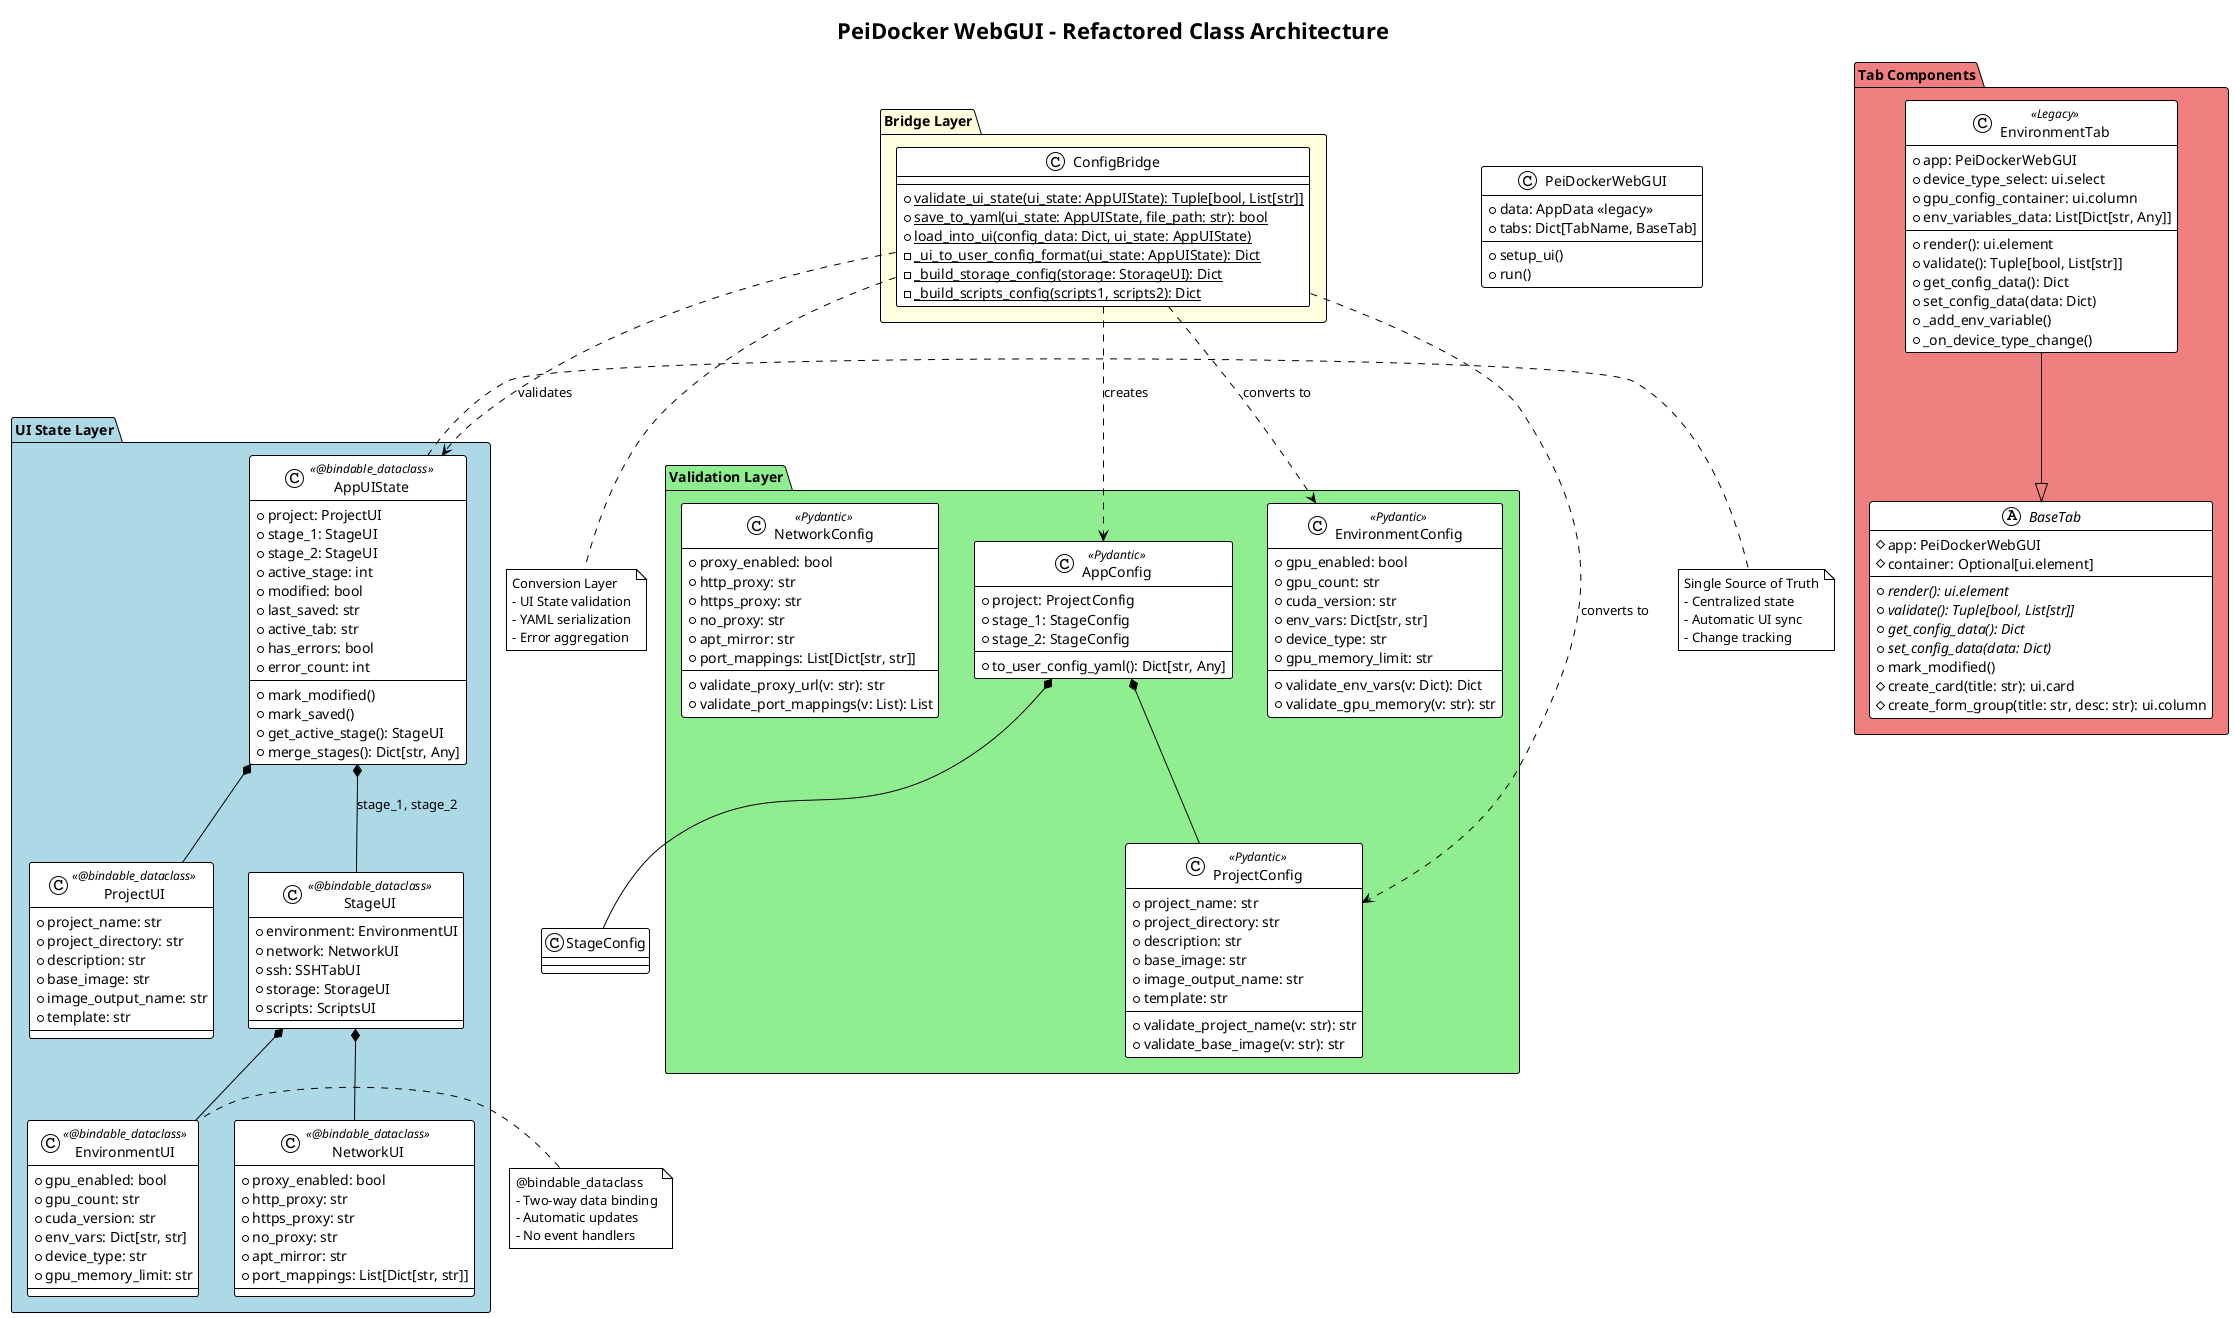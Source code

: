 @startuml PeiDocker-WebGUI-Class-Diagram
!theme plain
title PeiDocker WebGUI - Refactored Class Architecture

' UI State Models (Bindable Dataclasses)
package "UI State Layer" #LightBlue {
    class AppUIState <<@bindable_dataclass>> {
        +project: ProjectUI
        +stage_1: StageUI
        +stage_2: StageUI
        +active_stage: int
        +modified: bool
        +last_saved: str
        +active_tab: str
        +has_errors: bool
        +error_count: int
        --
        +mark_modified()
        +mark_saved()
        +get_active_stage(): StageUI
        +merge_stages(): Dict[str, Any]
    }
    
    class ProjectUI <<@bindable_dataclass>> {
        +project_name: str
        +project_directory: str
        +description: str
        +base_image: str
        +image_output_name: str
        +template: str
    }
    
    class StageUI <<@bindable_dataclass>> {
        +environment: EnvironmentUI
        +network: NetworkUI
        +ssh: SSHTabUI
        +storage: StorageUI
        +scripts: ScriptsUI
    }
    
    class EnvironmentUI <<@bindable_dataclass>> {
        +gpu_enabled: bool
        +gpu_count: str
        +cuda_version: str
        +env_vars: Dict[str, str]
        +device_type: str
        +gpu_memory_limit: str
    }
    
    class NetworkUI <<@bindable_dataclass>> {
        +proxy_enabled: bool
        +http_proxy: str
        +https_proxy: str
        +no_proxy: str
        +apt_mirror: str
        +port_mappings: List[Dict[str, str]]
    }
}

' Validation Models (Pydantic)
package "Validation Layer" #LightGreen {
    class AppConfig <<Pydantic>> {
        +project: ProjectConfig
        +stage_1: StageConfig
        +stage_2: StageConfig
        --
        +to_user_config_yaml(): Dict[str, Any]
    }
    
    class ProjectConfig <<Pydantic>> {
        +project_name: str
        +project_directory: str
        +description: str
        +base_image: str
        +image_output_name: str
        +template: str
        --
        +validate_project_name(v: str): str
        +validate_base_image(v: str): str
    }
    
    class EnvironmentConfig <<Pydantic>> {
        +gpu_enabled: bool
        +gpu_count: str
        +cuda_version: str
        +env_vars: Dict[str, str]
        +device_type: str
        +gpu_memory_limit: str
        --
        +validate_env_vars(v: Dict): Dict
        +validate_gpu_memory(v: str): str
    }
    
    class NetworkConfig <<Pydantic>> {
        +proxy_enabled: bool
        +http_proxy: str
        +https_proxy: str
        +no_proxy: str
        +apt_mirror: str
        +port_mappings: List[Dict[str, str]]
        --
        +validate_proxy_url(v: str): str
        +validate_port_mappings(v: List): List
    }
}

' Bridge Layer
package "Bridge Layer" #LightYellow {
    class ConfigBridge {
        --
        +{static} validate_ui_state(ui_state: AppUIState): Tuple[bool, List[str]]
        +{static} save_to_yaml(ui_state: AppUIState, file_path: str): bool
        +{static} load_into_ui(config_data: Dict, ui_state: AppUIState)
        -{static} _ui_to_user_config_format(ui_state: AppUIState): Dict
        -{static} _build_storage_config(storage: StorageUI): Dict
        -{static} _build_scripts_config(scripts1, scripts2): Dict
    }
}

' Tab Components
package "Tab Components" #LightCoral {
    abstract class BaseTab {
        #app: PeiDockerWebGUI
        #container: Optional[ui.element]
        --
        +{abstract} render(): ui.element
        +{abstract} validate(): Tuple[bool, List[str]]
        +{abstract} get_config_data(): Dict
        +{abstract} set_config_data(data: Dict)
        +mark_modified()
        #create_card(title: str): ui.card
        #create_form_group(title: str, desc: str): ui.column
    }
    
    class EnvironmentTab <<Legacy>> {
        +app: PeiDockerWebGUI
        +device_type_select: ui.select
        +gpu_config_container: ui.column
        +env_variables_data: List[Dict[str, Any]]
        --
        +render(): ui.element
        +validate(): Tuple[bool, List[str]]
        +get_config_data(): Dict
        +set_config_data(data: Dict)
        +_add_env_variable()
        +_on_device_type_change()
    }
}

' Main Application
class PeiDockerWebGUI {
    +data: AppData <<legacy>>
    +tabs: Dict[TabName, BaseTab]
    --
    +setup_ui()
    +run()
    ' ... legacy methods ...
}

' Relationships
AppUIState *-- ProjectUI
AppUIState *-- StageUI : stage_1, stage_2
StageUI *-- EnvironmentUI
StageUI *-- NetworkUI

ConfigBridge ..> AppUIState : validates
ConfigBridge ..> AppConfig : creates
ConfigBridge ..> ProjectConfig : converts to
ConfigBridge ..> EnvironmentConfig : converts to

EnvironmentTab --|> BaseTab

AppConfig *-- ProjectConfig
AppConfig *-- StageConfig

' Notes
note right of AppUIState
  Single Source of Truth
  - Centralized state
  - Automatic UI sync
  - Change tracking
end note

note bottom of ConfigBridge
  Conversion Layer
  - UI State validation
  - YAML serialization
  - Error aggregation
end note

note left of EnvironmentUI
  @bindable_dataclass
  - Two-way data binding
  - Automatic updates
  - No event handlers
end note

@enduml